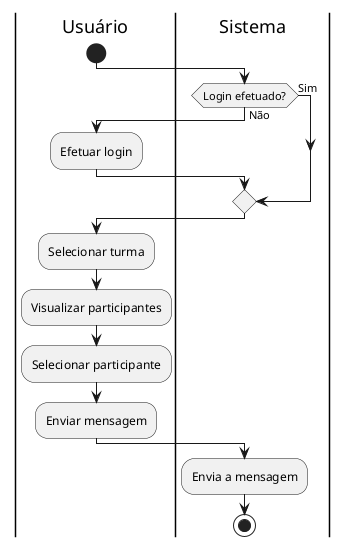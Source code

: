 
@startuml

|Usuário|
start

|Sistema|
if (Login efetuado?) then (Sim)
else (Não)
    |Usuário|
    :Efetuar login;
endif

|Usuário|
:Selecionar turma;
:Visualizar participantes;
:Selecionar participante;
:Enviar mensagem;

|Sistema|
:Envia a mensagem;

stop
@enduml
